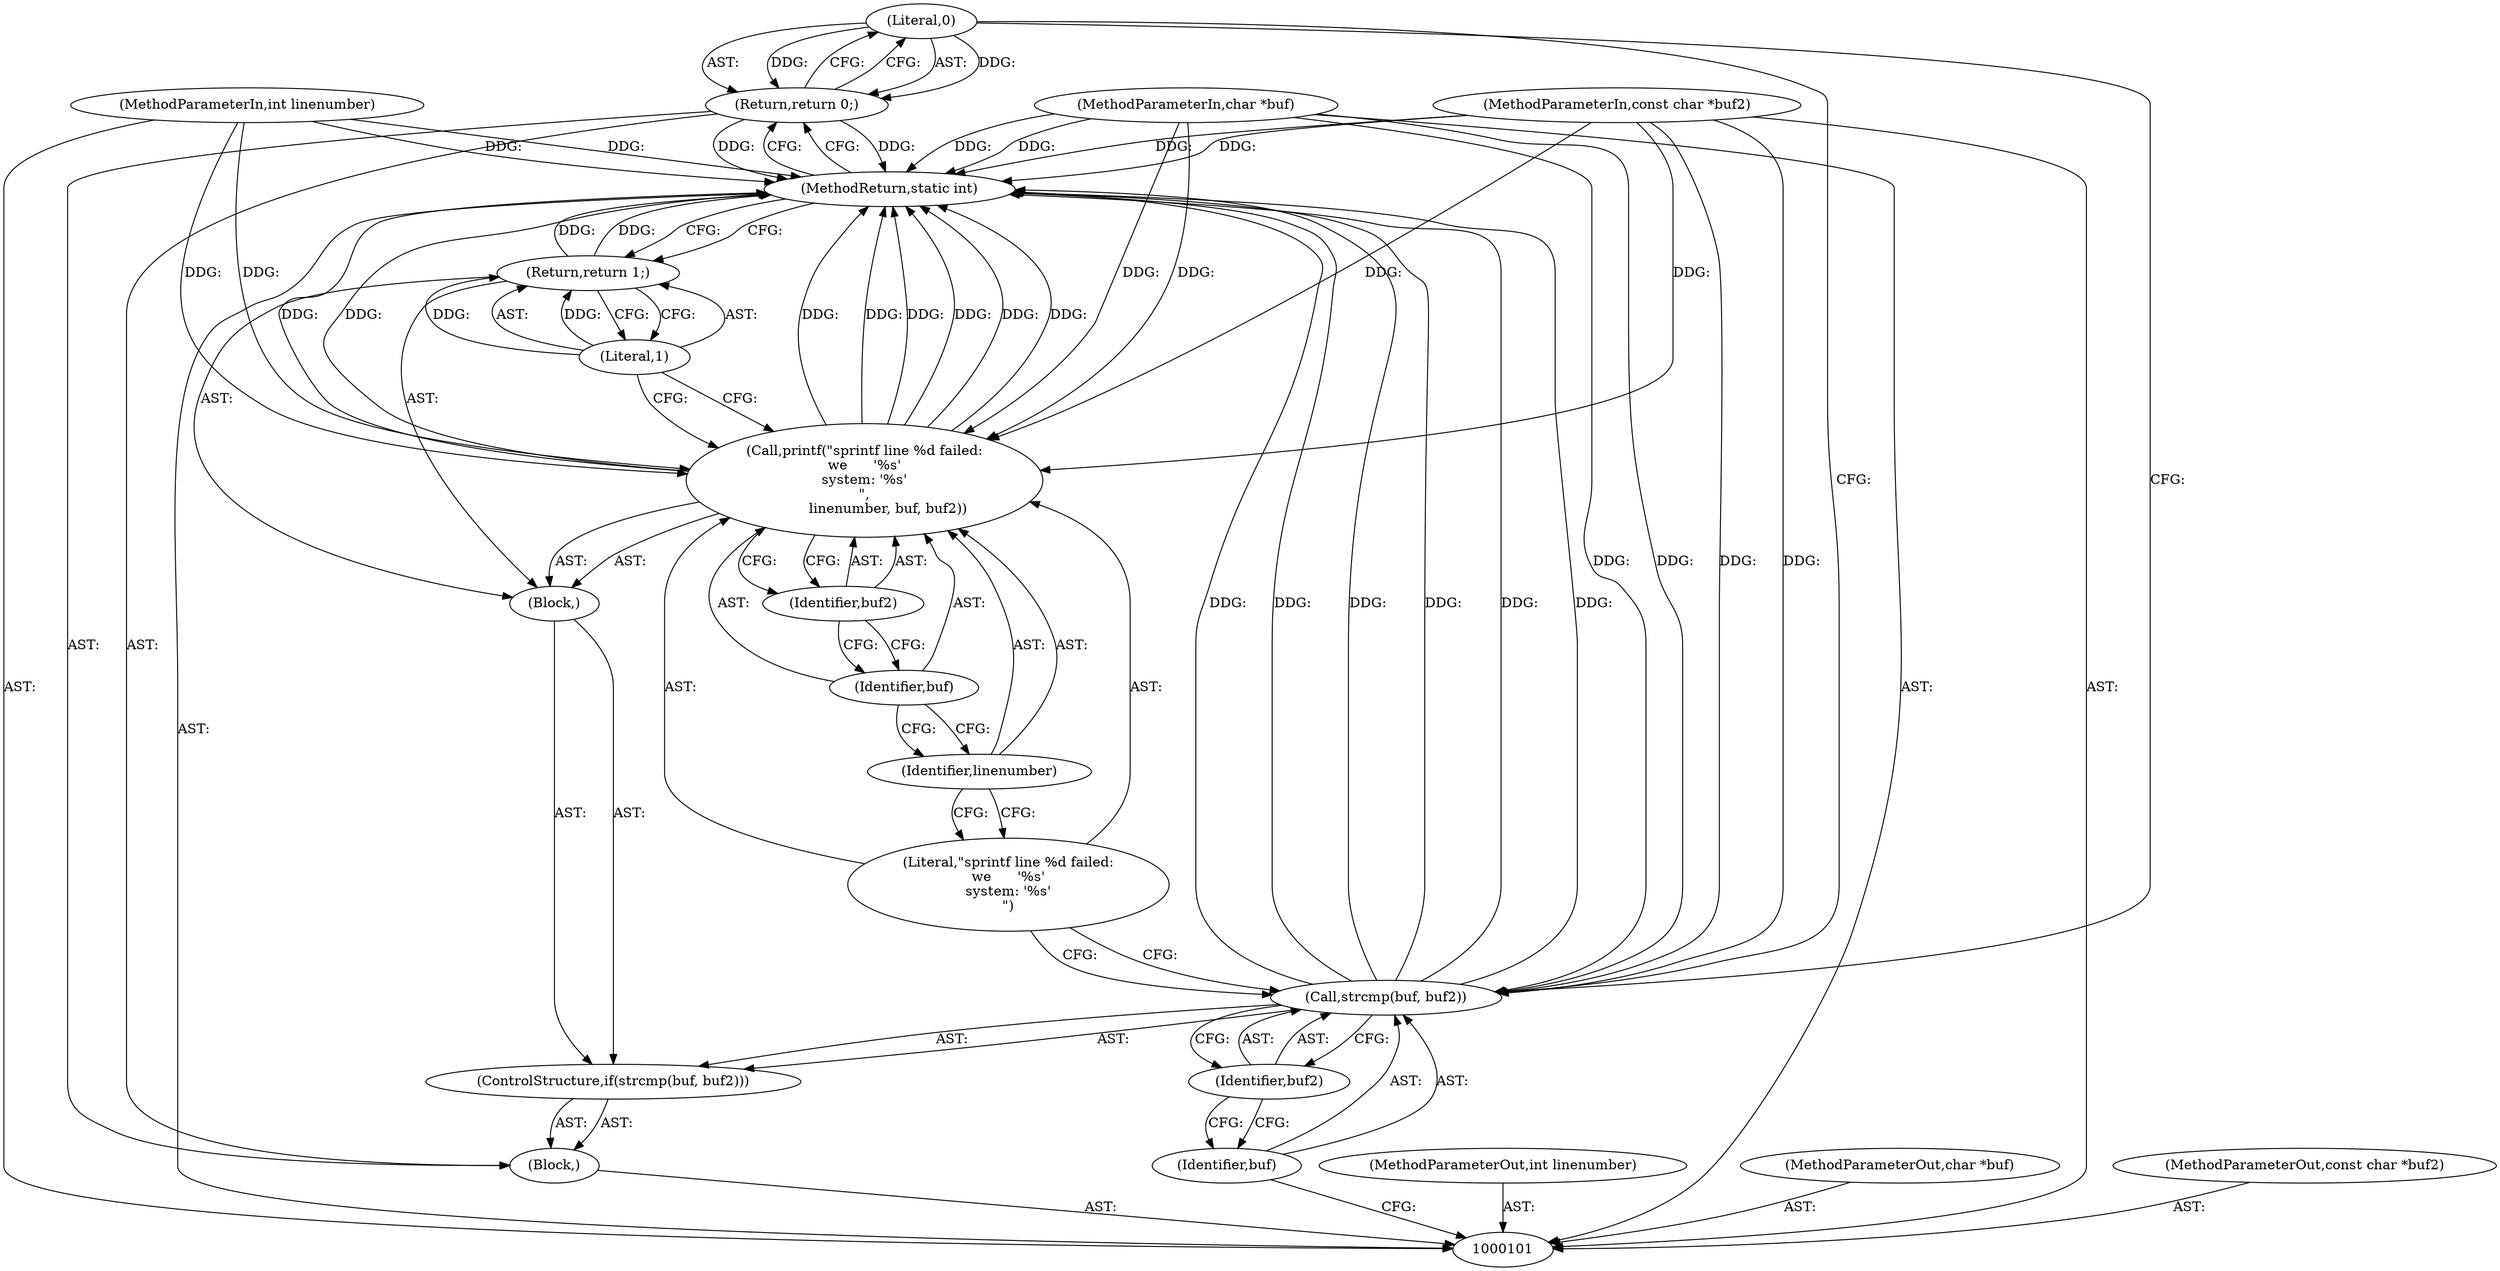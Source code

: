 digraph "0_curl_curl-7_51_0-162-g3ab3c16_0" {
"1000119" [label="(Literal,0)"];
"1000118" [label="(Return,return 0;)"];
"1000120" [label="(MethodReturn,static int)"];
"1000102" [label="(MethodParameterIn,int linenumber)"];
"1000139" [label="(MethodParameterOut,int linenumber)"];
"1000103" [label="(MethodParameterIn,char *buf)"];
"1000140" [label="(MethodParameterOut,char *buf)"];
"1000104" [label="(MethodParameterIn,const char *buf2)"];
"1000141" [label="(MethodParameterOut,const char *buf2)"];
"1000105" [label="(Block,)"];
"1000108" [label="(Identifier,buf)"];
"1000109" [label="(Identifier,buf2)"];
"1000110" [label="(Block,)"];
"1000106" [label="(ControlStructure,if(strcmp(buf, buf2)))"];
"1000107" [label="(Call,strcmp(buf, buf2))"];
"1000112" [label="(Literal,\"sprintf line %d failed:\nwe      '%s'\nsystem: '%s'\n\")"];
"1000111" [label="(Call,printf(\"sprintf line %d failed:\nwe      '%s'\nsystem: '%s'\n\",\n           linenumber, buf, buf2))"];
"1000113" [label="(Identifier,linenumber)"];
"1000114" [label="(Identifier,buf)"];
"1000115" [label="(Identifier,buf2)"];
"1000117" [label="(Literal,1)"];
"1000116" [label="(Return,return 1;)"];
"1000119" -> "1000118"  [label="AST: "];
"1000119" -> "1000107"  [label="CFG: "];
"1000118" -> "1000119"  [label="CFG: "];
"1000119" -> "1000118"  [label="DDG: "];
"1000118" -> "1000105"  [label="AST: "];
"1000118" -> "1000119"  [label="CFG: "];
"1000119" -> "1000118"  [label="AST: "];
"1000120" -> "1000118"  [label="CFG: "];
"1000118" -> "1000120"  [label="DDG: "];
"1000119" -> "1000118"  [label="DDG: "];
"1000120" -> "1000101"  [label="AST: "];
"1000120" -> "1000116"  [label="CFG: "];
"1000120" -> "1000118"  [label="CFG: "];
"1000116" -> "1000120"  [label="DDG: "];
"1000107" -> "1000120"  [label="DDG: "];
"1000107" -> "1000120"  [label="DDG: "];
"1000107" -> "1000120"  [label="DDG: "];
"1000104" -> "1000120"  [label="DDG: "];
"1000111" -> "1000120"  [label="DDG: "];
"1000111" -> "1000120"  [label="DDG: "];
"1000111" -> "1000120"  [label="DDG: "];
"1000111" -> "1000120"  [label="DDG: "];
"1000103" -> "1000120"  [label="DDG: "];
"1000102" -> "1000120"  [label="DDG: "];
"1000118" -> "1000120"  [label="DDG: "];
"1000102" -> "1000101"  [label="AST: "];
"1000102" -> "1000120"  [label="DDG: "];
"1000102" -> "1000111"  [label="DDG: "];
"1000139" -> "1000101"  [label="AST: "];
"1000103" -> "1000101"  [label="AST: "];
"1000103" -> "1000120"  [label="DDG: "];
"1000103" -> "1000107"  [label="DDG: "];
"1000103" -> "1000111"  [label="DDG: "];
"1000140" -> "1000101"  [label="AST: "];
"1000104" -> "1000101"  [label="AST: "];
"1000104" -> "1000120"  [label="DDG: "];
"1000104" -> "1000107"  [label="DDG: "];
"1000104" -> "1000111"  [label="DDG: "];
"1000141" -> "1000101"  [label="AST: "];
"1000105" -> "1000101"  [label="AST: "];
"1000106" -> "1000105"  [label="AST: "];
"1000118" -> "1000105"  [label="AST: "];
"1000108" -> "1000107"  [label="AST: "];
"1000108" -> "1000101"  [label="CFG: "];
"1000109" -> "1000108"  [label="CFG: "];
"1000109" -> "1000107"  [label="AST: "];
"1000109" -> "1000108"  [label="CFG: "];
"1000107" -> "1000109"  [label="CFG: "];
"1000110" -> "1000106"  [label="AST: "];
"1000111" -> "1000110"  [label="AST: "];
"1000116" -> "1000110"  [label="AST: "];
"1000106" -> "1000105"  [label="AST: "];
"1000107" -> "1000106"  [label="AST: "];
"1000110" -> "1000106"  [label="AST: "];
"1000107" -> "1000106"  [label="AST: "];
"1000107" -> "1000109"  [label="CFG: "];
"1000108" -> "1000107"  [label="AST: "];
"1000109" -> "1000107"  [label="AST: "];
"1000112" -> "1000107"  [label="CFG: "];
"1000119" -> "1000107"  [label="CFG: "];
"1000107" -> "1000120"  [label="DDG: "];
"1000107" -> "1000120"  [label="DDG: "];
"1000107" -> "1000120"  [label="DDG: "];
"1000103" -> "1000107"  [label="DDG: "];
"1000104" -> "1000107"  [label="DDG: "];
"1000112" -> "1000111"  [label="AST: "];
"1000112" -> "1000107"  [label="CFG: "];
"1000113" -> "1000112"  [label="CFG: "];
"1000111" -> "1000110"  [label="AST: "];
"1000111" -> "1000115"  [label="CFG: "];
"1000112" -> "1000111"  [label="AST: "];
"1000113" -> "1000111"  [label="AST: "];
"1000114" -> "1000111"  [label="AST: "];
"1000115" -> "1000111"  [label="AST: "];
"1000117" -> "1000111"  [label="CFG: "];
"1000111" -> "1000120"  [label="DDG: "];
"1000111" -> "1000120"  [label="DDG: "];
"1000111" -> "1000120"  [label="DDG: "];
"1000111" -> "1000120"  [label="DDG: "];
"1000102" -> "1000111"  [label="DDG: "];
"1000103" -> "1000111"  [label="DDG: "];
"1000104" -> "1000111"  [label="DDG: "];
"1000113" -> "1000111"  [label="AST: "];
"1000113" -> "1000112"  [label="CFG: "];
"1000114" -> "1000113"  [label="CFG: "];
"1000114" -> "1000111"  [label="AST: "];
"1000114" -> "1000113"  [label="CFG: "];
"1000115" -> "1000114"  [label="CFG: "];
"1000115" -> "1000111"  [label="AST: "];
"1000115" -> "1000114"  [label="CFG: "];
"1000111" -> "1000115"  [label="CFG: "];
"1000117" -> "1000116"  [label="AST: "];
"1000117" -> "1000111"  [label="CFG: "];
"1000116" -> "1000117"  [label="CFG: "];
"1000117" -> "1000116"  [label="DDG: "];
"1000116" -> "1000110"  [label="AST: "];
"1000116" -> "1000117"  [label="CFG: "];
"1000117" -> "1000116"  [label="AST: "];
"1000120" -> "1000116"  [label="CFG: "];
"1000116" -> "1000120"  [label="DDG: "];
"1000117" -> "1000116"  [label="DDG: "];
}
